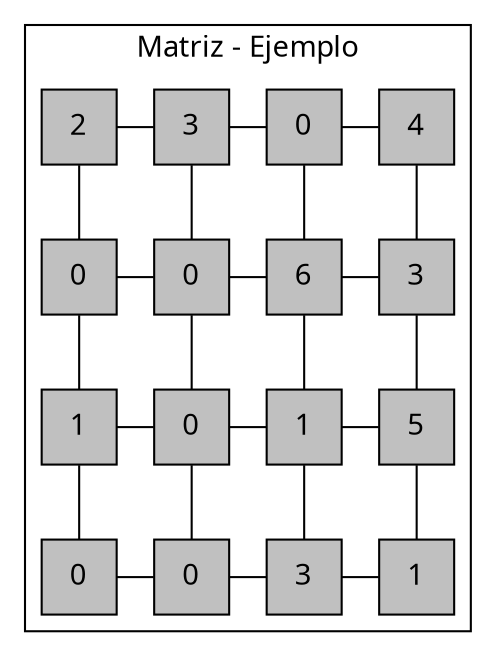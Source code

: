  digraph G {
        rankdir=LR
        rankdir=TB

        subgraph cluster_1 {
            fontname="Century Gothic"
            label="Matriz - Ejemplo"
            edge[dir="none"]

            
                node00 [shape=square fillcolor="gray" style=filled fontname="Century Gothic" label="2"]
                
                node01 [shape=square fillcolor="gray" style=filled fontname="Century Gothic" label="3"]
                
                node02 [shape=square fillcolor="gray" style=filled fontname="Century Gothic" label="0"]
                
                node03 [shape=square fillcolor="gray" style=filled fontname="Century Gothic" label="4"]
                
                node10 [shape=square fillcolor="gray" style=filled fontname="Century Gothic" label="0"]
                
                node11 [shape=square fillcolor="gray" style=filled fontname="Century Gothic" label="0"]
                
                node12 [shape=square fillcolor="gray" style=filled fontname="Century Gothic" label="6"]
                
                node13 [shape=square fillcolor="gray" style=filled fontname="Century Gothic" label="3"]
                
                node20 [shape=square fillcolor="gray" style=filled fontname="Century Gothic" label="1"]
                
                node21 [shape=square fillcolor="gray" style=filled fontname="Century Gothic" label="0"]
                
                node22 [shape=square fillcolor="gray" style=filled fontname="Century Gothic" label="1"]
                
                node23 [shape=square fillcolor="gray" style=filled fontname="Century Gothic" label="5"]
                
                node30 [shape=square fillcolor="gray" style=filled fontname="Century Gothic" label="0"]
                
                node31 [shape=square fillcolor="gray" style=filled fontname="Century Gothic" label="0"]
                
                node32 [shape=square fillcolor="gray" style=filled fontname="Century Gothic" label="3"]
                
                node33 [shape=square fillcolor="gray" style=filled fontname="Century Gothic" label="1"]
                
                node00 -> node01 [dir=none];
                
                node01 -> node02 [dir=none];
                
                node02 -> node03 [dir=none];
                
                node10 -> node11 [dir=none];
                
                node11 -> node12 [dir=none];
                
                node12 -> node13 [dir=none];
                
                node20 -> node21 [dir=none];
                
                node21 -> node22 [dir=none];
                
                node22 -> node23 [dir=none];
                
                node30 -> node31 [dir=none];
                
                node31 -> node32 [dir=none];
                
                node32 -> node33 [dir=none];
                
                node00 -> node10 [dir=none];
                
                node01 -> node11 [dir=none];
                
                node02 -> node12 [dir=none];
                
                node03 -> node13 [dir=none];
                
                node10 -> node20 [dir=none];
                
                node11 -> node21 [dir=none];
                
                node12 -> node22 [dir=none];
                
                node13 -> node23 [dir=none];
                
                node20 -> node30 [dir=none];
                
                node21 -> node31 [dir=none];
                
                node22 -> node32 [dir=none];
                
                node23 -> node33 [dir=none];
                {rank=same; node00;node01;node02;node03;}
{rank=same; node10;node11;node12;node13;}
{rank=same; node20;node21;node22;node23;}
{rank=same; node30;node31;node32;node33;}

            }
        
        }
        